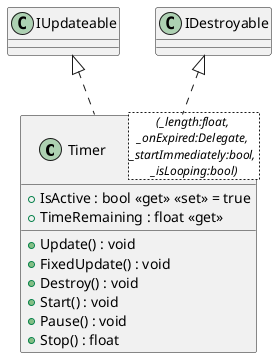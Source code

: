 @startuml
class Timer<(_length:float, \n_onExpired:Delegate, \n_startImmediately:bool, \n_isLooping:bool)> {
    + IsActive : bool <<get>> <<set>> = true
    + TimeRemaining : float <<get>>
    + Update() : void
    + FixedUpdate() : void
    + Destroy() : void
    + Start() : void
    + Pause() : void
    + Stop() : float
}
IUpdateable <|.. Timer
IDestroyable <|.. Timer
@enduml
